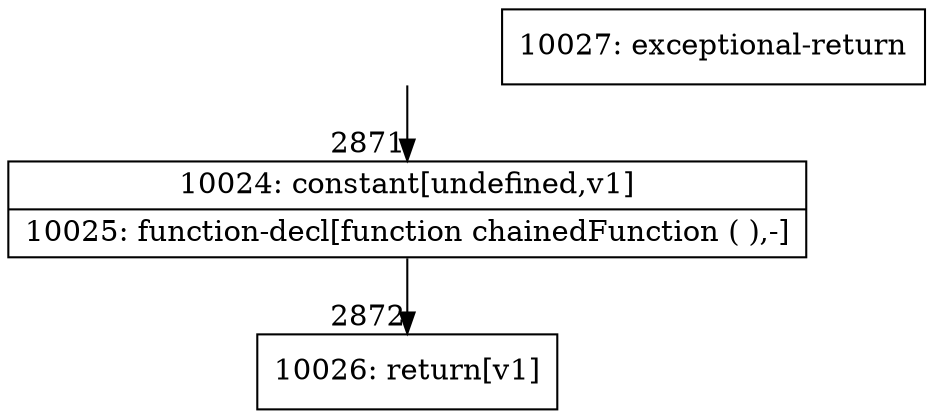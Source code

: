 digraph {
rankdir="TD"
BB_entry207[shape=none,label=""];
BB_entry207 -> BB2871 [tailport=s, headport=n, headlabel="    2871"]
BB2871 [shape=record label="{10024: constant[undefined,v1]|10025: function-decl[function chainedFunction ( ),-]}" ] 
BB2871 -> BB2872 [tailport=s, headport=n, headlabel="      2872"]
BB2872 [shape=record label="{10026: return[v1]}" ] 
BB2873 [shape=record label="{10027: exceptional-return}" ] 
//#$~ 5623
}
